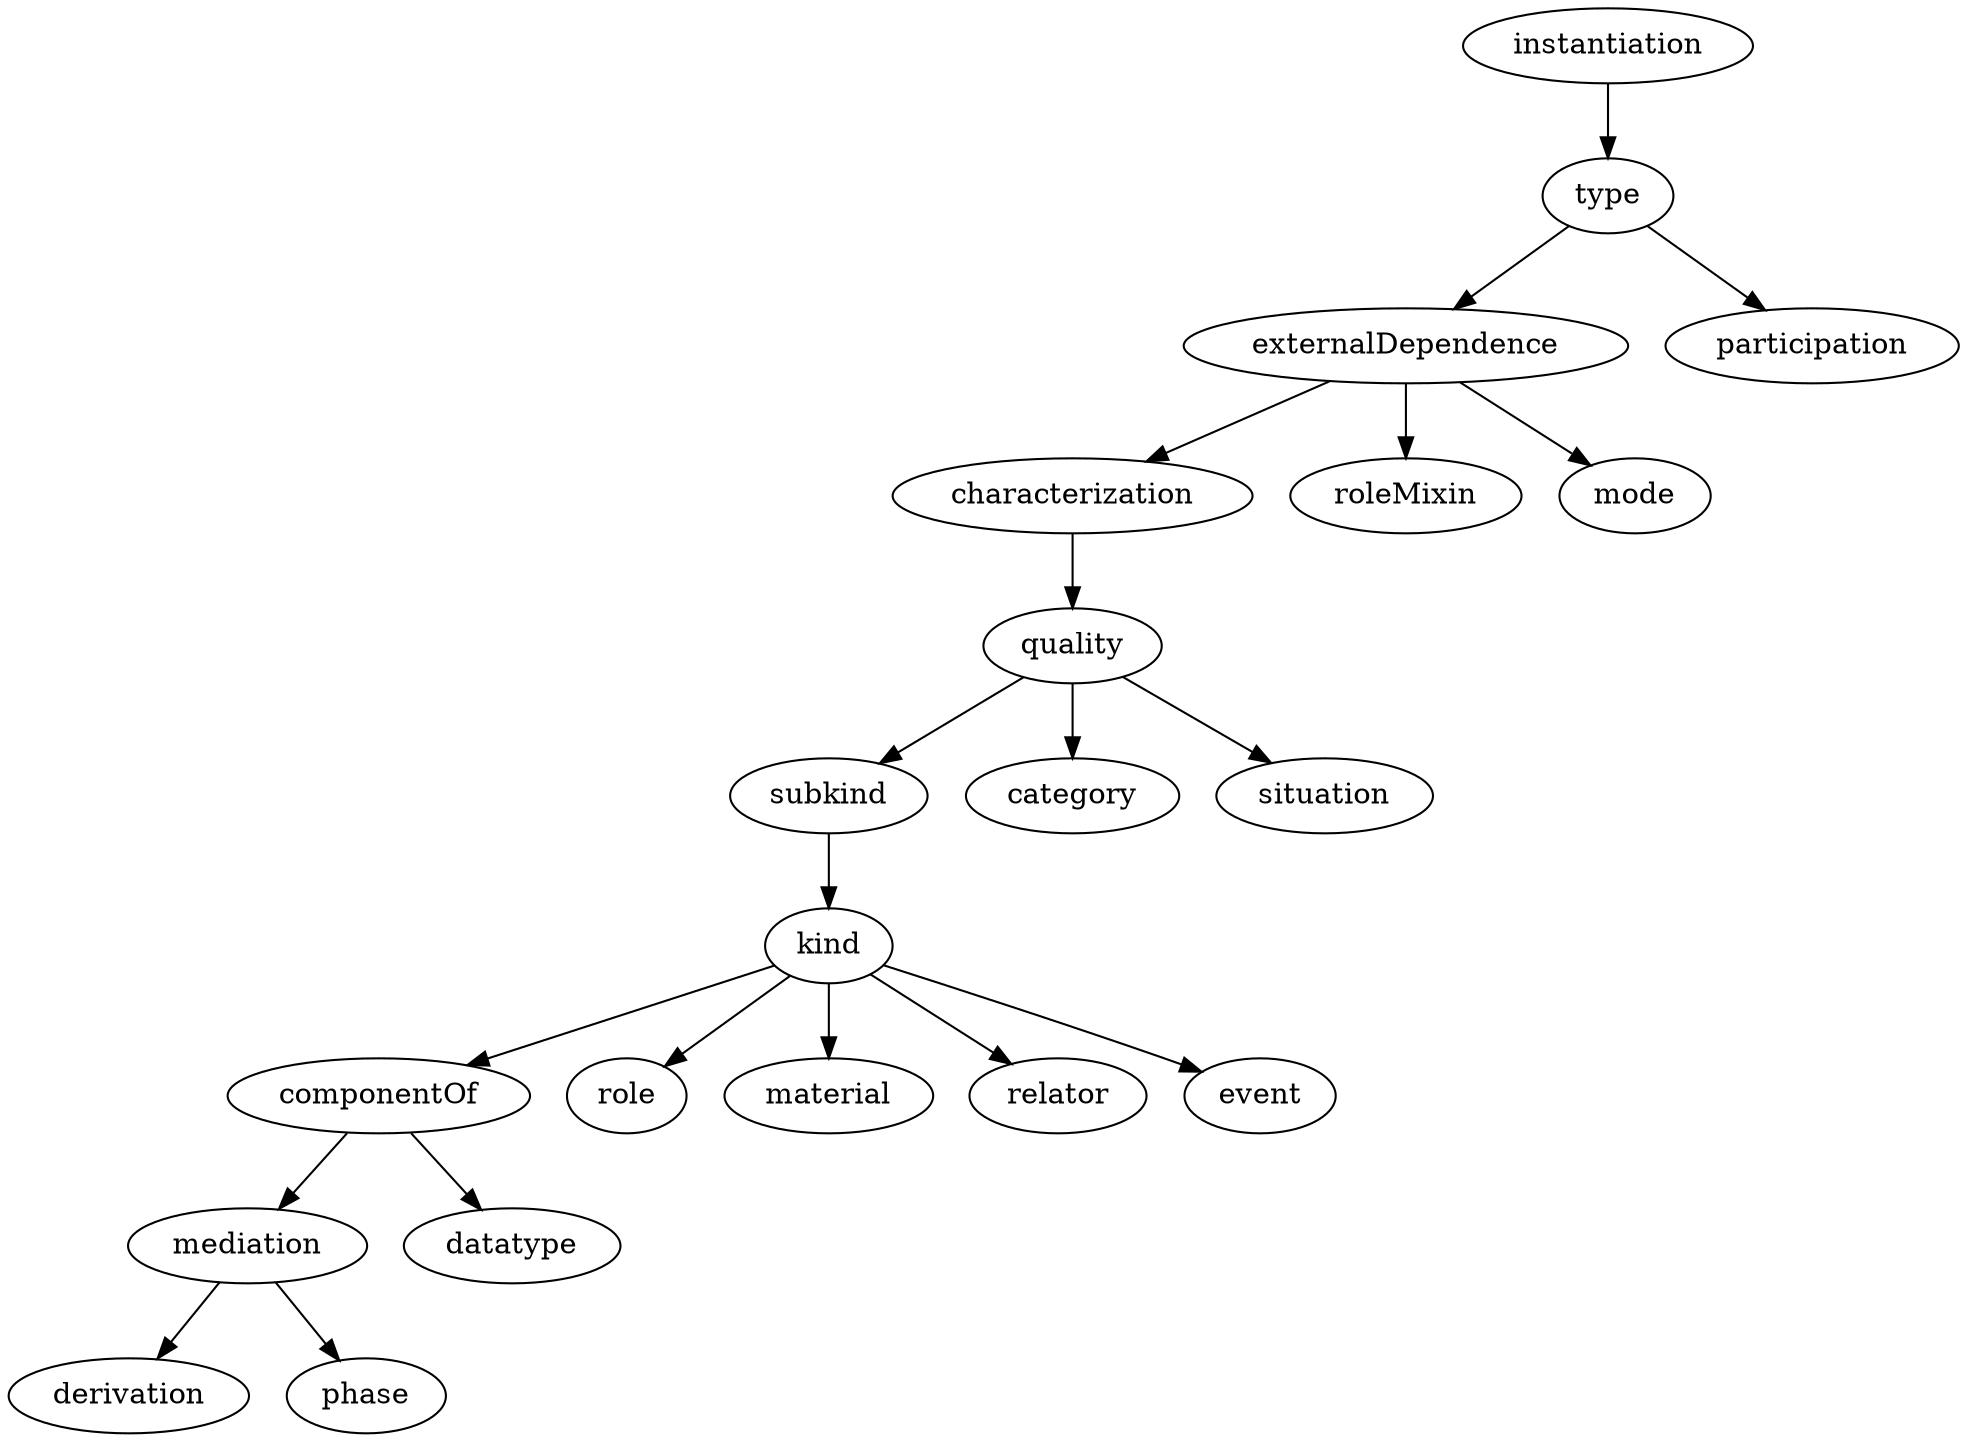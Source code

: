 strict digraph  {
instantiation;
type;
externalDependence;
participation;
characterization;
roleMixin;
mode;
quality;
subkind;
category;
situation;
kind;
componentOf;
role;
material;
relator;
event;
mediation;
datatype;
derivation;
phase;
instantiation -> type;
type -> externalDependence;
type -> participation;
externalDependence -> characterization;
externalDependence -> roleMixin;
externalDependence -> mode;
characterization -> quality;
quality -> subkind;
quality -> category;
quality -> situation;
subkind -> kind;
kind -> componentOf;
kind -> role;
kind -> material;
kind -> relator;
kind -> event;
componentOf -> mediation;
componentOf -> datatype;
mediation -> derivation;
mediation -> phase;
}
